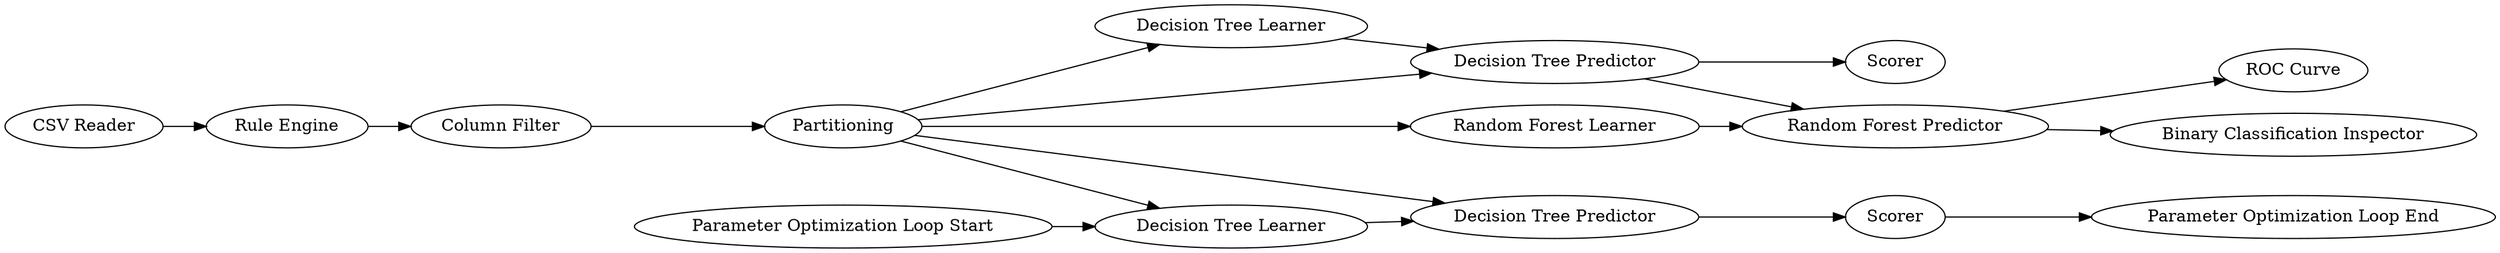 digraph {
	70 [label="CSV Reader"]
	71 [label="Rule Engine"]
	72 [label=Partitioning]
	73 [label="Decision Tree Learner"]
	74 [label="Column Filter"]
	75 [label="Decision Tree Predictor"]
	76 [label="ROC Curve"]
	77 [label=Scorer]
	78 [label="Binary Classification Inspector"]
	79 [label="Random Forest Learner"]
	80 [label="Random Forest Predictor"]
	85 [label="Parameter Optimization Loop Start"]
	86 [label="Decision Tree Learner"]
	87 [label="Parameter Optimization Loop End"]
	88 [label="Decision Tree Predictor"]
	89 [label=Scorer]
	70 -> 71
	71 -> 74
	72 -> 79
	72 -> 73
	72 -> 75
	72 -> 86
	72 -> 88
	73 -> 75
	74 -> 72
	75 -> 77
	75 -> 80
	79 -> 80
	80 -> 76
	80 -> 78
	85 -> 86
	86 -> 88
	88 -> 89
	89 -> 87
	rankdir=LR
}
